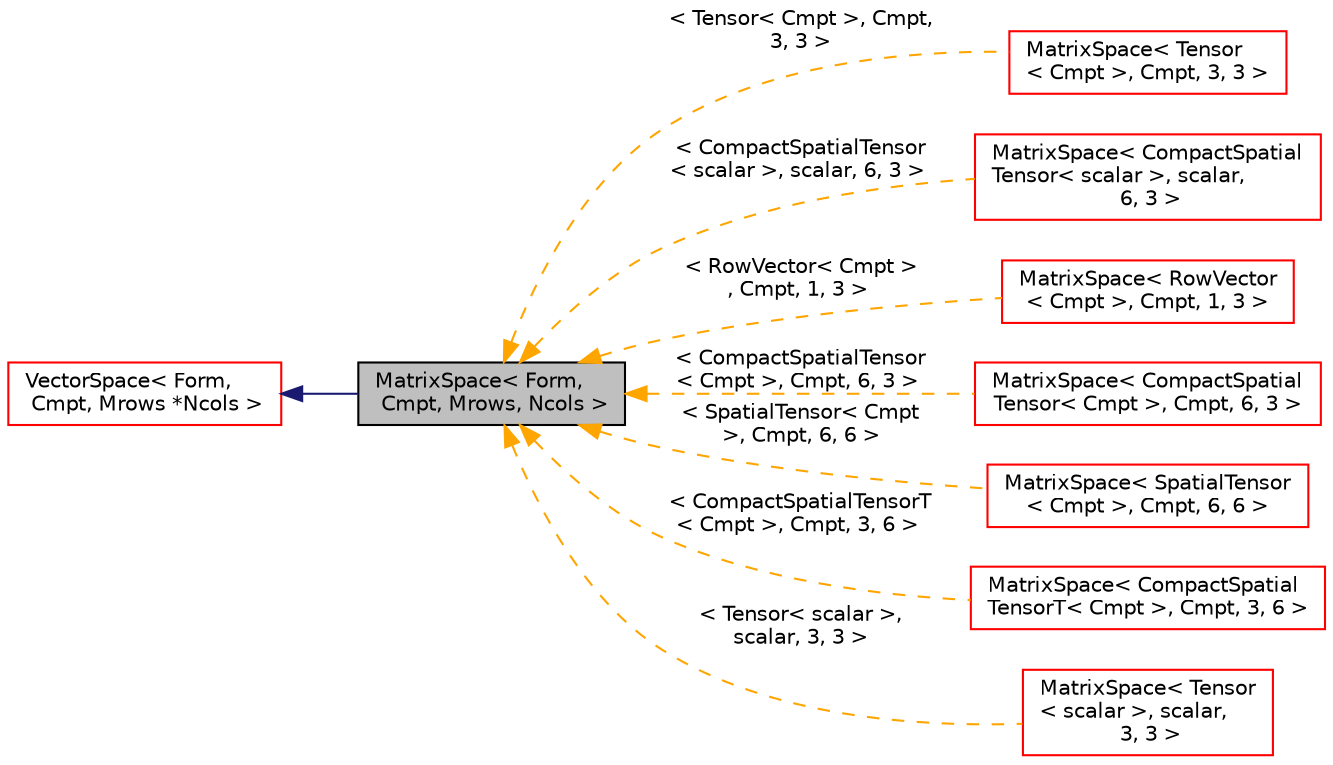 digraph "MatrixSpace&lt; Form, Cmpt, Mrows, Ncols &gt;"
{
  bgcolor="transparent";
  edge [fontname="Helvetica",fontsize="10",labelfontname="Helvetica",labelfontsize="10"];
  node [fontname="Helvetica",fontsize="10",shape=record];
  rankdir="LR";
  Node1 [label="MatrixSpace\< Form,\l Cmpt, Mrows, Ncols \>",height=0.2,width=0.4,color="black", fillcolor="grey75", style="filled", fontcolor="black"];
  Node2 -> Node1 [dir="back",color="midnightblue",fontsize="10",style="solid",fontname="Helvetica"];
  Node2 [label="VectorSpace\< Form,\l Cmpt, Mrows *Ncols \>",height=0.2,width=0.4,color="red",URL="$a02889.html"];
  Node1 -> Node3 [dir="back",color="orange",fontsize="10",style="dashed",label=" \< Tensor\< Cmpt \>, Cmpt,\l 3, 3 \>" ,fontname="Helvetica"];
  Node3 [label="MatrixSpace\< Tensor\l\< Cmpt \>, Cmpt, 3, 3 \>",height=0.2,width=0.4,color="red",URL="$a01471.html"];
  Node1 -> Node4 [dir="back",color="orange",fontsize="10",style="dashed",label=" \< CompactSpatialTensor\l\< scalar \>, scalar, 6, 3 \>" ,fontname="Helvetica"];
  Node4 [label="MatrixSpace\< CompactSpatial\lTensor\< scalar \>, scalar,\l 6, 3 \>",height=0.2,width=0.4,color="red",URL="$a01471.html"];
  Node1 -> Node5 [dir="back",color="orange",fontsize="10",style="dashed",label=" \< RowVector\< Cmpt \>\l, Cmpt, 1, 3 \>" ,fontname="Helvetica"];
  Node5 [label="MatrixSpace\< RowVector\l\< Cmpt \>, Cmpt, 1, 3 \>",height=0.2,width=0.4,color="red",URL="$a01471.html"];
  Node1 -> Node6 [dir="back",color="orange",fontsize="10",style="dashed",label=" \< CompactSpatialTensor\l\< Cmpt \>, Cmpt, 6, 3 \>" ,fontname="Helvetica"];
  Node6 [label="MatrixSpace\< CompactSpatial\lTensor\< Cmpt \>, Cmpt, 6, 3 \>",height=0.2,width=0.4,color="red",URL="$a01471.html"];
  Node1 -> Node7 [dir="back",color="orange",fontsize="10",style="dashed",label=" \< SpatialTensor\< Cmpt\l \>, Cmpt, 6, 6 \>" ,fontname="Helvetica"];
  Node7 [label="MatrixSpace\< SpatialTensor\l\< Cmpt \>, Cmpt, 6, 6 \>",height=0.2,width=0.4,color="red",URL="$a01471.html"];
  Node1 -> Node8 [dir="back",color="orange",fontsize="10",style="dashed",label=" \< CompactSpatialTensorT\l\< Cmpt \>, Cmpt, 3, 6 \>" ,fontname="Helvetica"];
  Node8 [label="MatrixSpace\< CompactSpatial\lTensorT\< Cmpt \>, Cmpt, 3, 6 \>",height=0.2,width=0.4,color="red",URL="$a01471.html"];
  Node1 -> Node9 [dir="back",color="orange",fontsize="10",style="dashed",label=" \< Tensor\< scalar \>,\l scalar, 3, 3 \>" ,fontname="Helvetica"];
  Node9 [label="MatrixSpace\< Tensor\l\< scalar \>, scalar,\l 3, 3 \>",height=0.2,width=0.4,color="red",URL="$a01471.html"];
}
